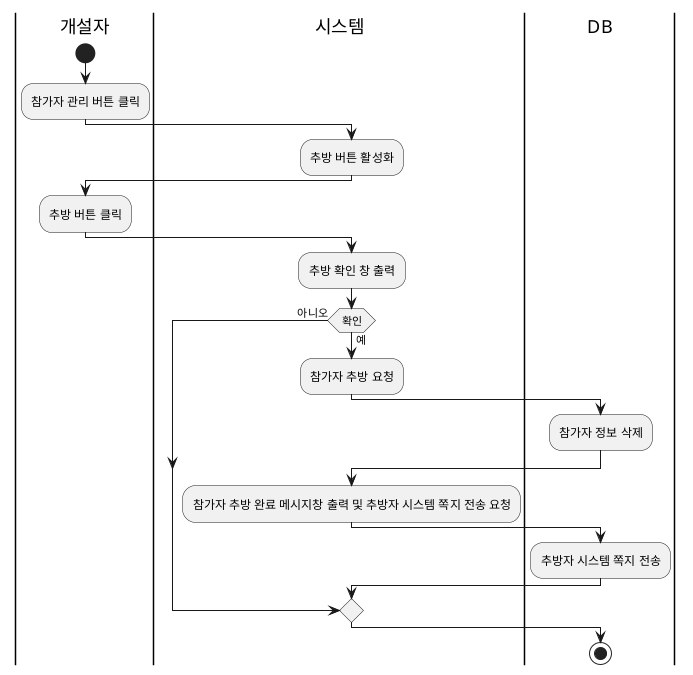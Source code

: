 @startuml
|개설자|
start
:참가자 관리 버튼 클릭;

|시스템|
:추방 버튼 활성화;

|개설자|
:추방 버튼 클릭;

|시스템|
:추방 확인 창 출력;

if(확인) then(예)
   |시스템|
   :참가자 추방 요청;
   |DB|
   :참가자 정보 삭제;
   |시스템|
   :참가자 추방 완료 메시지창 출력 및 추방자 시스템 쪽지 전송 요청;
   |DB|
   :추방자 시스템 쪽지 전송;
else (아니오)
endif
stop
@enduml